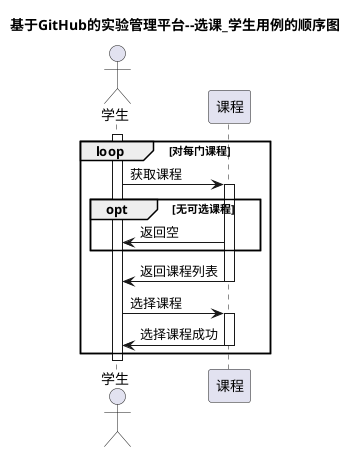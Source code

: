 @startuml
title 基于GitHub的实验管理平台--选课_学生用例的顺序图
actor 学生
participant 课程

activate 学生
    loop 对每门课程
        学生->课程:获取课程
        activate 课程
            opt 无可选课程
                课程->学生:返回空
            end opt
            课程->学生:返回课程列表
        deactivate 课程
        学生->课程:选择课程
        activate 课程
            课程->学生:选择课程成功
        deactivate 课程
    end loop
deactivate 学生
@enduml


